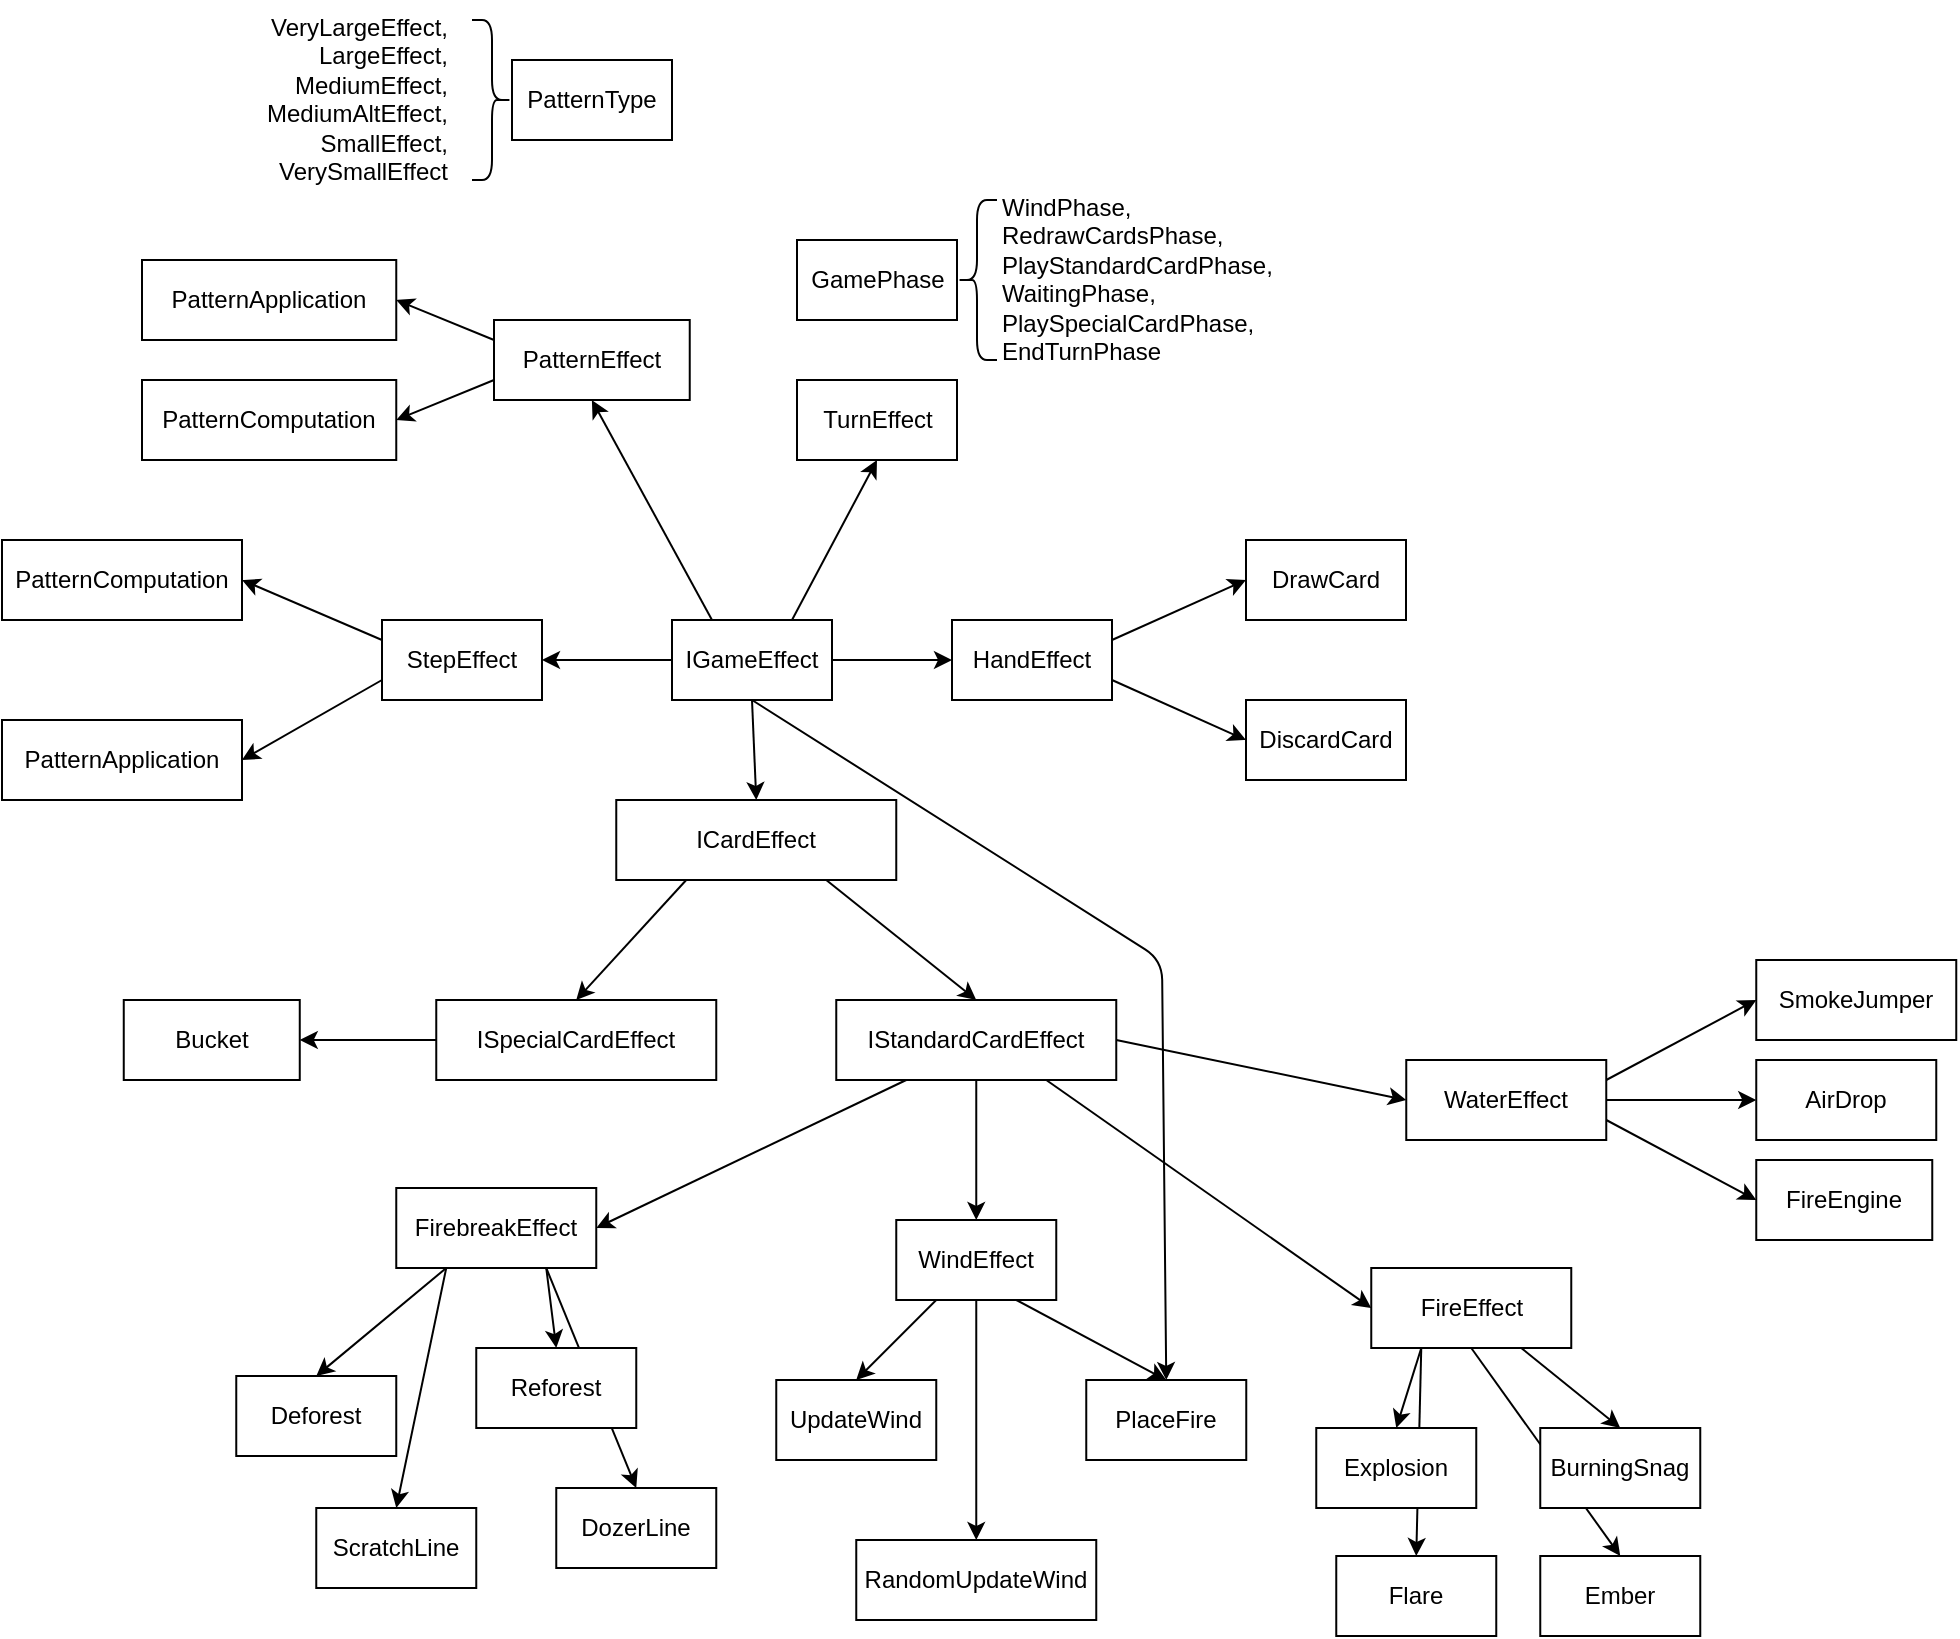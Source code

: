 <mxfile>
    <diagram id="Ct8gikL-IZGoD-lem_gp" name="Page-1">
        <mxGraphModel dx="1130" dy="2368" grid="1" gridSize="10" guides="1" tooltips="1" connect="1" arrows="1" fold="1" page="1" pageScale="1" pageWidth="827" pageHeight="1169" math="0" shadow="0">
            <root>
                <mxCell id="0"/>
                <mxCell id="1" parent="0"/>
                <mxCell id="32" style="edgeStyle=none;html=1;exitX=0;exitY=0.5;exitDx=0;exitDy=0;entryX=1;entryY=0.5;entryDx=0;entryDy=0;" parent="1" source="2" target="28" edge="1">
                    <mxGeometry relative="1" as="geometry"/>
                </mxCell>
                <mxCell id="40" style="edgeStyle=none;html=1;exitX=0.75;exitY=0;exitDx=0;exitDy=0;entryX=0.5;entryY=1;entryDx=0;entryDy=0;" parent="1" source="2" target="35" edge="1">
                    <mxGeometry relative="1" as="geometry"/>
                </mxCell>
                <mxCell id="41" style="edgeStyle=none;html=1;exitX=1;exitY=0.5;exitDx=0;exitDy=0;entryX=0;entryY=0.5;entryDx=0;entryDy=0;" parent="1" source="2" target="20" edge="1">
                    <mxGeometry relative="1" as="geometry"/>
                </mxCell>
                <mxCell id="71" style="edgeStyle=none;html=1;exitX=0.5;exitY=1;exitDx=0;exitDy=0;entryX=0.5;entryY=0;entryDx=0;entryDy=0;" parent="1" source="2" target="109" edge="1">
                    <mxGeometry relative="1" as="geometry"/>
                </mxCell>
                <mxCell id="72" style="edgeStyle=none;html=1;exitX=0.5;exitY=1;exitDx=0;exitDy=0;entryX=0.5;entryY=0;entryDx=0;entryDy=0;" parent="1" source="2" target="9" edge="1">
                    <mxGeometry relative="1" as="geometry">
                        <Array as="points">
                            <mxPoint x="650" y="400"/>
                        </Array>
                    </mxGeometry>
                </mxCell>
                <mxCell id="117" style="edgeStyle=none;html=1;exitX=0.25;exitY=0;exitDx=0;exitDy=0;entryX=0.5;entryY=1;entryDx=0;entryDy=0;" parent="1" source="2" target="116" edge="1">
                    <mxGeometry relative="1" as="geometry"/>
                </mxCell>
                <mxCell id="2" value="IGameEffect" style="rounded=0;whiteSpace=wrap;html=1;" parent="1" vertex="1">
                    <mxGeometry x="405" y="230" width="80" height="40" as="geometry"/>
                </mxCell>
                <mxCell id="14" style="edgeStyle=none;html=1;exitX=0.5;exitY=1;exitDx=0;exitDy=0;entryX=0.5;entryY=0;entryDx=0;entryDy=0;" parent="1" source="4" target="8" edge="1">
                    <mxGeometry relative="1" as="geometry"/>
                </mxCell>
                <mxCell id="15" style="edgeStyle=none;html=1;exitX=0.25;exitY=1;exitDx=0;exitDy=0;entryX=0.5;entryY=0;entryDx=0;entryDy=0;" parent="1" source="4" target="7" edge="1">
                    <mxGeometry relative="1" as="geometry"/>
                </mxCell>
                <mxCell id="16" style="edgeStyle=none;html=1;exitX=0.75;exitY=1;exitDx=0;exitDy=0;entryX=0.5;entryY=0;entryDx=0;entryDy=0;" parent="1" source="4" target="9" edge="1">
                    <mxGeometry relative="1" as="geometry"/>
                </mxCell>
                <mxCell id="4" value="WindEffect" style="rounded=0;whiteSpace=wrap;html=1;" parent="1" vertex="1">
                    <mxGeometry x="517.13" y="530" width="80" height="40" as="geometry"/>
                </mxCell>
                <mxCell id="12" style="edgeStyle=none;html=1;exitX=0.25;exitY=1;exitDx=0;exitDy=0;entryX=0.5;entryY=0;entryDx=0;entryDy=0;" parent="1" source="5" target="11" edge="1">
                    <mxGeometry relative="1" as="geometry"/>
                </mxCell>
                <mxCell id="13" style="edgeStyle=none;html=1;exitX=0.75;exitY=1;exitDx=0;exitDy=0;entryX=0.5;entryY=0;entryDx=0;entryDy=0;" parent="1" source="5" target="10" edge="1">
                    <mxGeometry relative="1" as="geometry"/>
                </mxCell>
                <mxCell id="88" style="edgeStyle=none;html=1;exitX=0.75;exitY=1;exitDx=0;exitDy=0;entryX=0.5;entryY=0;entryDx=0;entryDy=0;" parent="1" source="5" target="85" edge="1">
                    <mxGeometry relative="1" as="geometry"/>
                </mxCell>
                <mxCell id="89" style="edgeStyle=none;html=1;exitX=0.25;exitY=1;exitDx=0;exitDy=0;entryX=0.5;entryY=0;entryDx=0;entryDy=0;" parent="1" source="5" target="84" edge="1">
                    <mxGeometry relative="1" as="geometry"/>
                </mxCell>
                <mxCell id="5" value="FirebreakEffect" style="rounded=0;whiteSpace=wrap;html=1;" parent="1" vertex="1">
                    <mxGeometry x="267.13" y="514" width="100" height="40" as="geometry"/>
                </mxCell>
                <mxCell id="7" value="UpdateWind" style="rounded=0;whiteSpace=wrap;html=1;" parent="1" vertex="1">
                    <mxGeometry x="457.13" y="610" width="80" height="40" as="geometry"/>
                </mxCell>
                <mxCell id="8" value="RandomUpdateWind" style="rounded=0;whiteSpace=wrap;html=1;" parent="1" vertex="1">
                    <mxGeometry x="497.13" y="690" width="120" height="40" as="geometry"/>
                </mxCell>
                <mxCell id="9" value="PlaceFire" style="rounded=0;whiteSpace=wrap;html=1;" parent="1" vertex="1">
                    <mxGeometry x="612.13" y="610" width="80" height="40" as="geometry"/>
                </mxCell>
                <mxCell id="10" value="Reforest" style="rounded=0;whiteSpace=wrap;html=1;" parent="1" vertex="1">
                    <mxGeometry x="307.13" y="594" width="80" height="40" as="geometry"/>
                </mxCell>
                <mxCell id="11" value="Deforest" style="rounded=0;whiteSpace=wrap;html=1;" parent="1" vertex="1">
                    <mxGeometry x="187.13" y="608" width="80" height="40" as="geometry"/>
                </mxCell>
                <mxCell id="42" style="edgeStyle=none;html=1;exitX=1;exitY=0.75;exitDx=0;exitDy=0;entryX=0;entryY=0.5;entryDx=0;entryDy=0;" parent="1" source="20" target="22" edge="1">
                    <mxGeometry relative="1" as="geometry"/>
                </mxCell>
                <mxCell id="43" style="edgeStyle=none;html=1;exitX=1;exitY=0.25;exitDx=0;exitDy=0;entryX=0;entryY=0.5;entryDx=0;entryDy=0;" parent="1" source="20" target="21" edge="1">
                    <mxGeometry relative="1" as="geometry"/>
                </mxCell>
                <mxCell id="20" value="HandEffect" style="rounded=0;whiteSpace=wrap;html=1;" parent="1" vertex="1">
                    <mxGeometry x="545" y="230" width="80" height="40" as="geometry"/>
                </mxCell>
                <mxCell id="21" value="DrawCard" style="rounded=0;whiteSpace=wrap;html=1;" parent="1" vertex="1">
                    <mxGeometry x="692" y="190" width="80" height="40" as="geometry"/>
                </mxCell>
                <mxCell id="22" value="DiscardCard" style="rounded=0;whiteSpace=wrap;html=1;" parent="1" vertex="1">
                    <mxGeometry x="692" y="270" width="80" height="40" as="geometry"/>
                </mxCell>
                <mxCell id="33" style="edgeStyle=none;html=1;exitX=0;exitY=0.75;exitDx=0;exitDy=0;entryX=1;entryY=0.5;entryDx=0;entryDy=0;" parent="1" source="28" target="29" edge="1">
                    <mxGeometry relative="1" as="geometry"/>
                </mxCell>
                <mxCell id="34" style="edgeStyle=none;html=1;exitX=0;exitY=0.25;exitDx=0;exitDy=0;entryX=1;entryY=0.5;entryDx=0;entryDy=0;" parent="1" source="28" target="30" edge="1">
                    <mxGeometry relative="1" as="geometry"/>
                </mxCell>
                <mxCell id="28" value="StepEffect" style="rounded=0;whiteSpace=wrap;html=1;" parent="1" vertex="1">
                    <mxGeometry x="260" y="230" width="80" height="40" as="geometry"/>
                </mxCell>
                <mxCell id="29" value="PatternApplication" style="rounded=0;whiteSpace=wrap;html=1;" parent="1" vertex="1">
                    <mxGeometry x="70" y="280" width="120" height="40" as="geometry"/>
                </mxCell>
                <mxCell id="30" value="PatternComputation" style="rounded=0;whiteSpace=wrap;html=1;" parent="1" vertex="1">
                    <mxGeometry x="70" y="190" width="120" height="40" as="geometry"/>
                </mxCell>
                <mxCell id="35" value="TurnEffect" style="rounded=0;whiteSpace=wrap;html=1;" parent="1" vertex="1">
                    <mxGeometry x="467.5" y="110" width="80" height="40" as="geometry"/>
                </mxCell>
                <mxCell id="46" value="PatternComputation" style="rounded=0;whiteSpace=wrap;html=1;" parent="1" vertex="1">
                    <mxGeometry x="140" y="110" width="127.13" height="40" as="geometry"/>
                </mxCell>
                <mxCell id="73" style="edgeStyle=none;html=1;exitX=0.25;exitY=1;exitDx=0;exitDy=0;entryX=1;entryY=0.5;entryDx=0;entryDy=0;" parent="1" source="70" target="5" edge="1">
                    <mxGeometry relative="1" as="geometry"/>
                </mxCell>
                <mxCell id="74" style="edgeStyle=none;html=1;exitX=0.5;exitY=1;exitDx=0;exitDy=0;entryX=0.5;entryY=0;entryDx=0;entryDy=0;" parent="1" source="70" target="4" edge="1">
                    <mxGeometry relative="1" as="geometry"/>
                </mxCell>
                <mxCell id="98" style="edgeStyle=none;html=1;exitX=0.75;exitY=1;exitDx=0;exitDy=0;entryX=0;entryY=0.5;entryDx=0;entryDy=0;" parent="1" source="70" target="75" edge="1">
                    <mxGeometry relative="1" as="geometry"/>
                </mxCell>
                <mxCell id="100" style="edgeStyle=none;html=1;exitX=1;exitY=0.5;exitDx=0;exitDy=0;entryX=0;entryY=0.5;entryDx=0;entryDy=0;" parent="1" source="70" target="99" edge="1">
                    <mxGeometry relative="1" as="geometry"/>
                </mxCell>
                <mxCell id="70" value="IStandardCardEffect" style="rounded=0;whiteSpace=wrap;html=1;" parent="1" vertex="1">
                    <mxGeometry x="487.13" y="420" width="140" height="40" as="geometry"/>
                </mxCell>
                <mxCell id="94" style="edgeStyle=none;html=1;exitX=0.25;exitY=1;exitDx=0;exitDy=0;entryX=0.5;entryY=0;entryDx=0;entryDy=0;" parent="1" source="75" target="90" edge="1">
                    <mxGeometry relative="1" as="geometry"/>
                </mxCell>
                <mxCell id="95" style="edgeStyle=none;html=1;exitX=0.25;exitY=1;exitDx=0;exitDy=0;entryX=0.5;entryY=0;entryDx=0;entryDy=0;" parent="1" source="75" target="91" edge="1">
                    <mxGeometry relative="1" as="geometry"/>
                </mxCell>
                <mxCell id="96" style="edgeStyle=none;html=1;exitX=0.75;exitY=1;exitDx=0;exitDy=0;entryX=0.5;entryY=0;entryDx=0;entryDy=0;" parent="1" source="75" target="92" edge="1">
                    <mxGeometry relative="1" as="geometry"/>
                </mxCell>
                <mxCell id="97" style="edgeStyle=none;html=1;exitX=0.5;exitY=1;exitDx=0;exitDy=0;entryX=0.5;entryY=0;entryDx=0;entryDy=0;" parent="1" source="75" target="93" edge="1">
                    <mxGeometry relative="1" as="geometry"/>
                </mxCell>
                <mxCell id="75" value="FireEffect" style="rounded=0;whiteSpace=wrap;html=1;" parent="1" vertex="1">
                    <mxGeometry x="754.63" y="554" width="100" height="40" as="geometry"/>
                </mxCell>
                <mxCell id="76" value="GamePhase" style="rounded=0;whiteSpace=wrap;html=1;" parent="1" vertex="1">
                    <mxGeometry x="467.5" y="40" width="80" height="40" as="geometry"/>
                </mxCell>
                <mxCell id="78" value="WindPhase,&lt;br&gt;RedrawCardsPhase, &lt;br&gt;PlayStandardCardPhase,&lt;br&gt;WaitingPhase,&lt;br&gt;PlaySpecialCardPhase,&lt;br&gt;EndTurnPhase" style="text;whiteSpace=wrap;html=1;" parent="1" vertex="1">
                    <mxGeometry x="567.5" y="10" width="140" height="100" as="geometry"/>
                </mxCell>
                <mxCell id="79" value="VeryLargeEffect, LargeEffect, MediumEffect, MediumAltEffect, SmallEffect, VerySmallEffect" style="text;whiteSpace=wrap;html=1;align=right;" parent="1" vertex="1">
                    <mxGeometry x="155" y="-80" width="140" height="100" as="geometry"/>
                </mxCell>
                <mxCell id="80" value="PatternType" style="rounded=0;whiteSpace=wrap;html=1;" parent="1" vertex="1">
                    <mxGeometry x="325" y="-50" width="80" height="40" as="geometry"/>
                </mxCell>
                <mxCell id="81" value="" style="shape=curlyBracket;whiteSpace=wrap;html=1;rounded=1;labelPosition=left;verticalLabelPosition=middle;align=right;verticalAlign=middle;" parent="1" vertex="1">
                    <mxGeometry x="547.5" y="20" width="20" height="80" as="geometry"/>
                </mxCell>
                <mxCell id="82" value="" style="shape=curlyBracket;whiteSpace=wrap;html=1;rounded=1;flipH=1;labelPosition=right;verticalLabelPosition=middle;align=left;verticalAlign=middle;" parent="1" vertex="1">
                    <mxGeometry x="305" y="-70" width="20" height="80" as="geometry"/>
                </mxCell>
                <mxCell id="84" value="ScratchLine" style="rounded=0;whiteSpace=wrap;html=1;" parent="1" vertex="1">
                    <mxGeometry x="227.13" y="674" width="80" height="40" as="geometry"/>
                </mxCell>
                <mxCell id="85" value="DozerLine" style="rounded=0;whiteSpace=wrap;html=1;" parent="1" vertex="1">
                    <mxGeometry x="347.13" y="664" width="80" height="40" as="geometry"/>
                </mxCell>
                <mxCell id="90" value="Explosion" style="rounded=0;whiteSpace=wrap;html=1;" parent="1" vertex="1">
                    <mxGeometry x="727.13" y="634" width="80" height="40" as="geometry"/>
                </mxCell>
                <mxCell id="91" value="Flare" style="rounded=0;whiteSpace=wrap;html=1;" parent="1" vertex="1">
                    <mxGeometry x="737.13" y="698" width="80" height="40" as="geometry"/>
                </mxCell>
                <mxCell id="92" value="BurningSnag" style="rounded=0;whiteSpace=wrap;html=1;" parent="1" vertex="1">
                    <mxGeometry x="839.13" y="634" width="80" height="40" as="geometry"/>
                </mxCell>
                <mxCell id="93" value="Ember" style="rounded=0;whiteSpace=wrap;html=1;" parent="1" vertex="1">
                    <mxGeometry x="839.13" y="698" width="80" height="40" as="geometry"/>
                </mxCell>
                <mxCell id="104" style="edgeStyle=none;html=1;exitX=1;exitY=0.25;exitDx=0;exitDy=0;entryX=0;entryY=0.5;entryDx=0;entryDy=0;" parent="1" source="99" target="101" edge="1">
                    <mxGeometry relative="1" as="geometry"/>
                </mxCell>
                <mxCell id="105" style="edgeStyle=none;html=1;exitX=1;exitY=0.5;exitDx=0;exitDy=0;entryX=0;entryY=0.5;entryDx=0;entryDy=0;" parent="1" source="99" target="102" edge="1">
                    <mxGeometry relative="1" as="geometry"/>
                </mxCell>
                <mxCell id="106" style="edgeStyle=none;html=1;exitX=1;exitY=0.75;exitDx=0;exitDy=0;entryX=0;entryY=0.5;entryDx=0;entryDy=0;" parent="1" source="99" target="103" edge="1">
                    <mxGeometry relative="1" as="geometry"/>
                </mxCell>
                <mxCell id="99" value="WaterEffect" style="rounded=0;whiteSpace=wrap;html=1;" parent="1" vertex="1">
                    <mxGeometry x="772.13" y="450" width="100" height="40" as="geometry"/>
                </mxCell>
                <mxCell id="101" value="SmokeJumper" style="rounded=0;whiteSpace=wrap;html=1;" parent="1" vertex="1">
                    <mxGeometry x="947.13" y="400" width="100" height="40" as="geometry"/>
                </mxCell>
                <mxCell id="102" value="AirDrop" style="rounded=0;whiteSpace=wrap;html=1;" parent="1" vertex="1">
                    <mxGeometry x="947.13" y="450" width="90" height="40" as="geometry"/>
                </mxCell>
                <mxCell id="103" value="FireEngine" style="rounded=0;whiteSpace=wrap;html=1;" parent="1" vertex="1">
                    <mxGeometry x="947.13" y="500" width="88" height="40" as="geometry"/>
                </mxCell>
                <mxCell id="107" value="Bucket" style="rounded=0;whiteSpace=wrap;html=1;" parent="1" vertex="1">
                    <mxGeometry x="130.88" y="420" width="88" height="40" as="geometry"/>
                </mxCell>
                <mxCell id="114" style="edgeStyle=none;html=1;exitX=0;exitY=0.5;exitDx=0;exitDy=0;entryX=1;entryY=0.5;entryDx=0;entryDy=0;" parent="1" source="108" target="107" edge="1">
                    <mxGeometry relative="1" as="geometry"/>
                </mxCell>
                <mxCell id="108" value="ISpecialCardEffect" style="rounded=0;whiteSpace=wrap;html=1;" parent="1" vertex="1">
                    <mxGeometry x="287.13" y="420" width="140" height="40" as="geometry"/>
                </mxCell>
                <mxCell id="111" style="edgeStyle=none;html=1;exitX=0.75;exitY=1;exitDx=0;exitDy=0;entryX=0.5;entryY=0;entryDx=0;entryDy=0;" parent="1" source="109" target="70" edge="1">
                    <mxGeometry relative="1" as="geometry"/>
                </mxCell>
                <mxCell id="112" style="edgeStyle=none;html=1;exitX=0.25;exitY=1;exitDx=0;exitDy=0;entryX=0.5;entryY=0;entryDx=0;entryDy=0;" parent="1" source="109" target="108" edge="1">
                    <mxGeometry relative="1" as="geometry"/>
                </mxCell>
                <mxCell id="109" value="ICardEffect" style="rounded=0;whiteSpace=wrap;html=1;" parent="1" vertex="1">
                    <mxGeometry x="377.13" y="320" width="140" height="40" as="geometry"/>
                </mxCell>
                <mxCell id="115" value="PatternApplication" style="rounded=0;whiteSpace=wrap;html=1;" parent="1" vertex="1">
                    <mxGeometry x="140" y="50" width="127.13" height="40" as="geometry"/>
                </mxCell>
                <mxCell id="118" style="edgeStyle=none;html=1;exitX=0;exitY=0.75;exitDx=0;exitDy=0;entryX=1;entryY=0.5;entryDx=0;entryDy=0;" parent="1" source="116" target="46" edge="1">
                    <mxGeometry relative="1" as="geometry"/>
                </mxCell>
                <mxCell id="119" style="edgeStyle=none;html=1;exitX=0;exitY=0.25;exitDx=0;exitDy=0;entryX=1;entryY=0.5;entryDx=0;entryDy=0;" parent="1" source="116" target="115" edge="1">
                    <mxGeometry relative="1" as="geometry"/>
                </mxCell>
                <mxCell id="116" value="PatternEffect" style="rounded=0;whiteSpace=wrap;html=1;" parent="1" vertex="1">
                    <mxGeometry x="316" y="80" width="97.87" height="40" as="geometry"/>
                </mxCell>
            </root>
        </mxGraphModel>
    </diagram>
</mxfile>